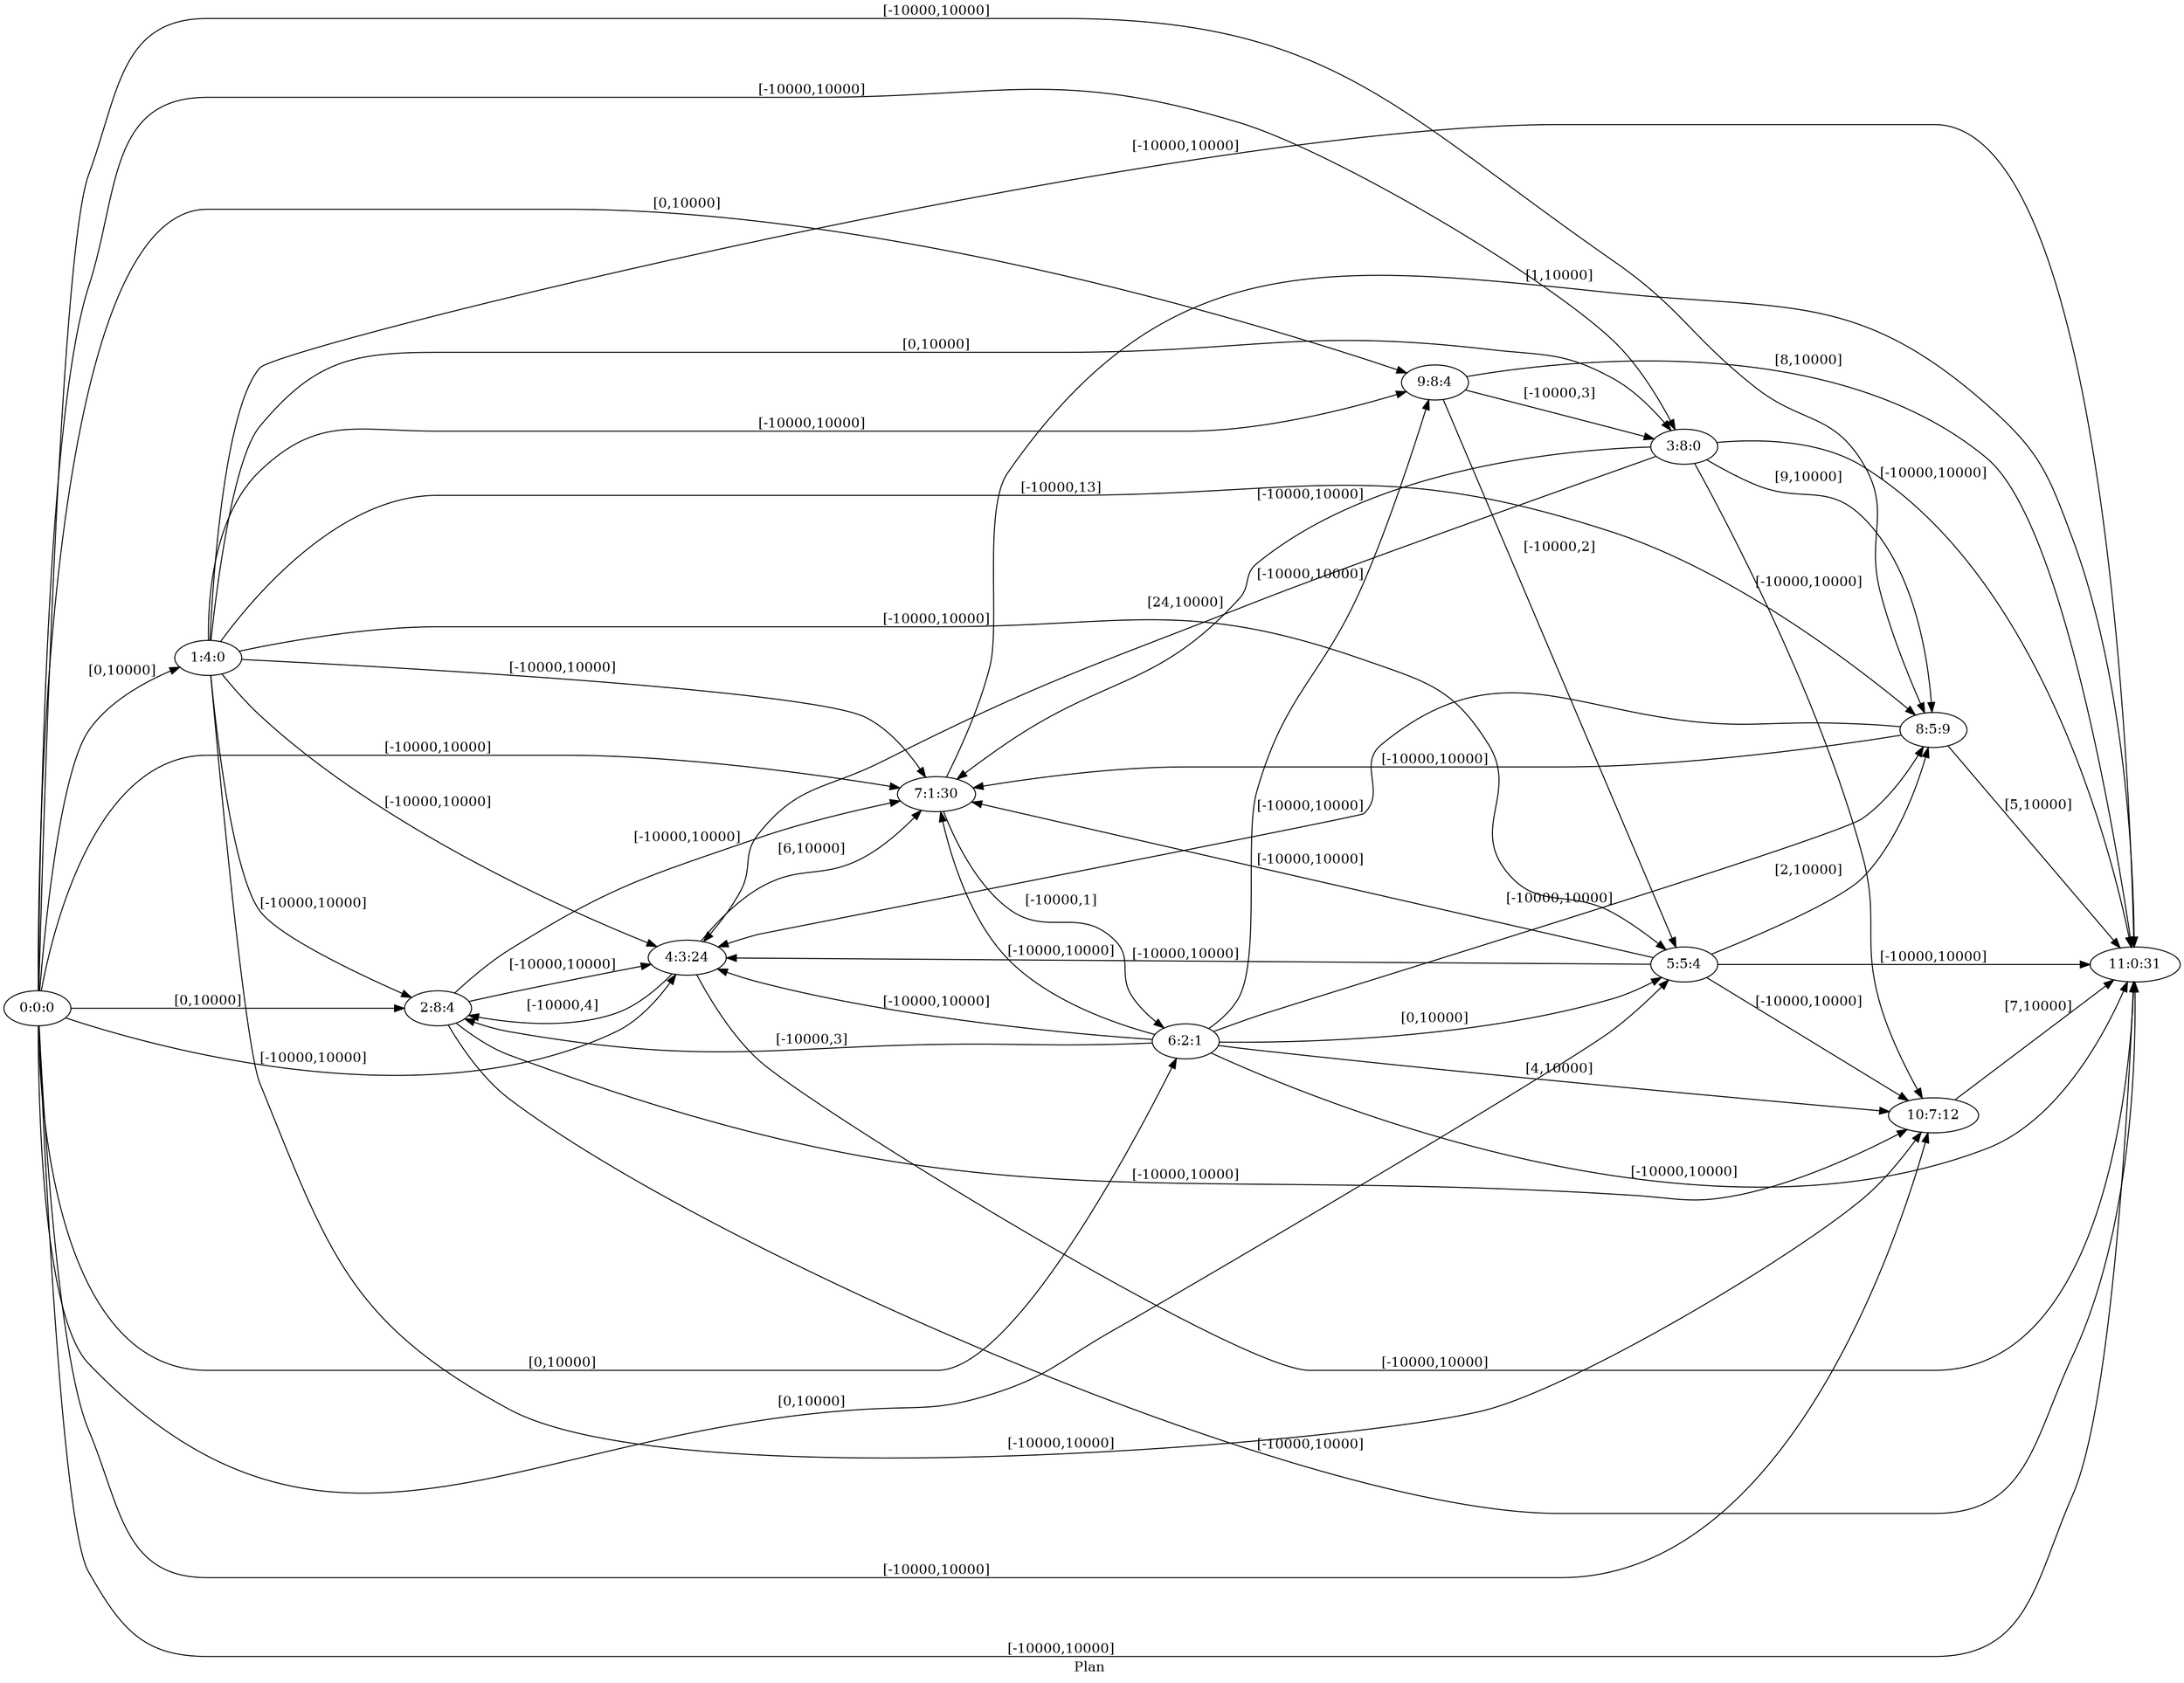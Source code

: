 digraph G {
 rankdir = LR;
 nodesep = .45; 
 size = 30;
label="Plan ";
 fldt = 0.691142;
"0:0:0"->"1:4:0"[ label = "[0,10000]"];
"0:0:0"->"2:8:4"[ label = "[0,10000]"];
"0:0:0"->"3:8:0"[ label = "[-10000,10000]"];
"0:0:0"->"4:3:24"[ label = "[-10000,10000]"];
"0:0:0"->"5:5:4"[ label = "[0,10000]"];
"0:0:0"->"6:2:1"[ label = "[0,10000]"];
"0:0:0"->"7:1:30"[ label = "[-10000,10000]"];
"0:0:0"->"8:5:9"[ label = "[-10000,10000]"];
"0:0:0"->"9:8:4"[ label = "[0,10000]"];
"0:0:0"->"10:7:12"[ label = "[-10000,10000]"];
"0:0:0"->"11:0:31"[ label = "[-10000,10000]"];
"1:4:0"->"2:8:4"[ label = "[-10000,10000]"];
"1:4:0"->"3:8:0"[ label = "[0,10000]"];
"1:4:0"->"4:3:24"[ label = "[-10000,10000]"];
"1:4:0"->"5:5:4"[ label = "[-10000,10000]"];
"1:4:0"->"7:1:30"[ label = "[-10000,10000]"];
"1:4:0"->"8:5:9"[ label = "[-10000,13]"];
"1:4:0"->"9:8:4"[ label = "[-10000,10000]"];
"1:4:0"->"10:7:12"[ label = "[-10000,10000]"];
"1:4:0"->"11:0:31"[ label = "[-10000,10000]"];
"2:8:4"->"4:3:24"[ label = "[-10000,10000]"];
"2:8:4"->"7:1:30"[ label = "[-10000,10000]"];
"2:8:4"->"10:7:12"[ label = "[-10000,10000]"];
"2:8:4"->"11:0:31"[ label = "[-10000,10000]"];
"3:8:0"->"4:3:24"[ label = "[24,10000]"];
"3:8:0"->"7:1:30"[ label = "[-10000,10000]"];
"3:8:0"->"8:5:9"[ label = "[9,10000]"];
"3:8:0"->"10:7:12"[ label = "[-10000,10000]"];
"3:8:0"->"11:0:31"[ label = "[-10000,10000]"];
"4:3:24"->"2:8:4"[ label = "[-10000,4]"];
"4:3:24"->"7:1:30"[ label = "[6,10000]"];
"4:3:24"->"11:0:31"[ label = "[-10000,10000]"];
"5:5:4"->"4:3:24"[ label = "[-10000,10000]"];
"5:5:4"->"7:1:30"[ label = "[-10000,10000]"];
"5:5:4"->"8:5:9"[ label = "[2,10000]"];
"5:5:4"->"10:7:12"[ label = "[-10000,10000]"];
"5:5:4"->"11:0:31"[ label = "[-10000,10000]"];
"6:2:1"->"2:8:4"[ label = "[-10000,3]"];
"6:2:1"->"4:3:24"[ label = "[-10000,10000]"];
"6:2:1"->"5:5:4"[ label = "[0,10000]"];
"6:2:1"->"7:1:30"[ label = "[-10000,10000]"];
"6:2:1"->"8:5:9"[ label = "[-10000,10000]"];
"6:2:1"->"9:8:4"[ label = "[-10000,10000]"];
"6:2:1"->"10:7:12"[ label = "[4,10000]"];
"6:2:1"->"11:0:31"[ label = "[-10000,10000]"];
"7:1:30"->"6:2:1"[ label = "[-10000,1]"];
"7:1:30"->"11:0:31"[ label = "[1,10000]"];
"8:5:9"->"4:3:24"[ label = "[-10000,10000]"];
"8:5:9"->"7:1:30"[ label = "[-10000,10000]"];
"8:5:9"->"11:0:31"[ label = "[5,10000]"];
"9:8:4"->"3:8:0"[ label = "[-10000,3]"];
"9:8:4"->"5:5:4"[ label = "[-10000,2]"];
"9:8:4"->"11:0:31"[ label = "[8,10000]"];
"10:7:12"->"11:0:31"[ label = "[7,10000]"];
}
